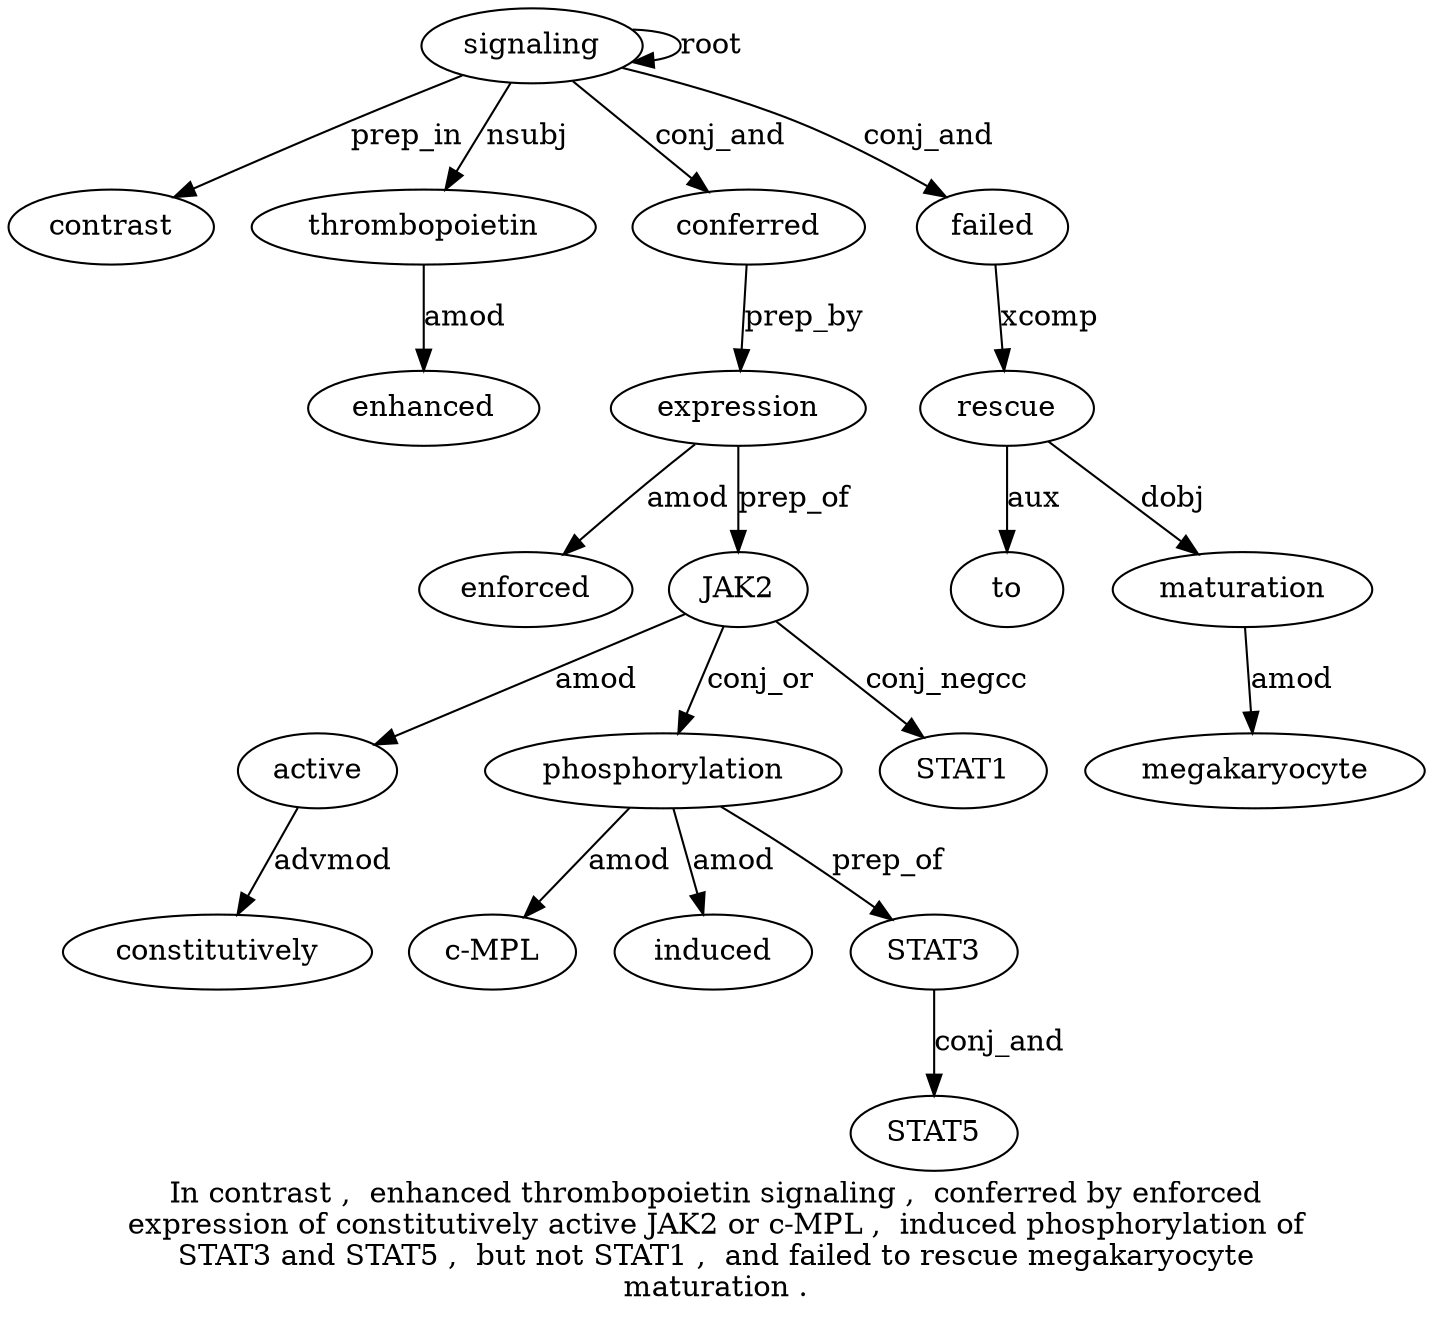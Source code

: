 digraph "In contrast ,  enhanced thrombopoietin signaling ,  conferred by enforced expression of constitutively active JAK2 or c-MPL ,  induced phosphorylation of STAT3 and STAT5 ,  but not STAT1 ,  and failed to rescue megakaryocyte maturation ." {
label="In contrast ,  enhanced thrombopoietin signaling ,  conferred by enforced
expression of constitutively active JAK2 or c-MPL ,  induced phosphorylation of
STAT3 and STAT5 ,  but not STAT1 ,  and failed to rescue megakaryocyte
maturation .";
signaling6 [style=filled, fillcolor=white, label=signaling];
contrast2 [style=filled, fillcolor=white, label=contrast];
signaling6 -> contrast2  [label=prep_in];
thrombopoietin5 [style=filled, fillcolor=white, label=thrombopoietin];
enhanced4 [style=filled, fillcolor=white, label=enhanced];
thrombopoietin5 -> enhanced4  [label=amod];
signaling6 -> thrombopoietin5  [label=nsubj];
signaling6 -> signaling6  [label=root];
conferred8 [style=filled, fillcolor=white, label=conferred];
signaling6 -> conferred8  [label=conj_and];
expression11 [style=filled, fillcolor=white, label=expression];
enforced10 [style=filled, fillcolor=white, label=enforced];
expression11 -> enforced10  [label=amod];
conferred8 -> expression11  [label=prep_by];
active14 [style=filled, fillcolor=white, label=active];
constitutively13 [style=filled, fillcolor=white, label=constitutively];
active14 -> constitutively13  [label=advmod];
JAK215 [style=filled, fillcolor=white, label=JAK2];
JAK215 -> active14  [label=amod];
expression11 -> JAK215  [label=prep_of];
phosphorylation20 [style=filled, fillcolor=white, label=phosphorylation];
"c-MPL17" [style=filled, fillcolor=white, label="c-MPL"];
phosphorylation20 -> "c-MPL17"  [label=amod];
induced19 [style=filled, fillcolor=white, label=induced];
phosphorylation20 -> induced19  [label=amod];
JAK215 -> phosphorylation20  [label=conj_or];
STAT322 [style=filled, fillcolor=white, label=STAT3];
phosphorylation20 -> STAT322  [label=prep_of];
STAT524 [style=filled, fillcolor=white, label=STAT5];
STAT322 -> STAT524  [label=conj_and];
STAT128 [style=filled, fillcolor=white, label=STAT1];
JAK215 -> STAT128  [label=conj_negcc];
failed31 [style=filled, fillcolor=white, label=failed];
signaling6 -> failed31  [label=conj_and];
rescue33 [style=filled, fillcolor=white, label=rescue];
to32 [style=filled, fillcolor=white, label=to];
rescue33 -> to32  [label=aux];
failed31 -> rescue33  [label=xcomp];
maturation35 [style=filled, fillcolor=white, label=maturation];
megakaryocyte34 [style=filled, fillcolor=white, label=megakaryocyte];
maturation35 -> megakaryocyte34  [label=amod];
rescue33 -> maturation35  [label=dobj];
}
